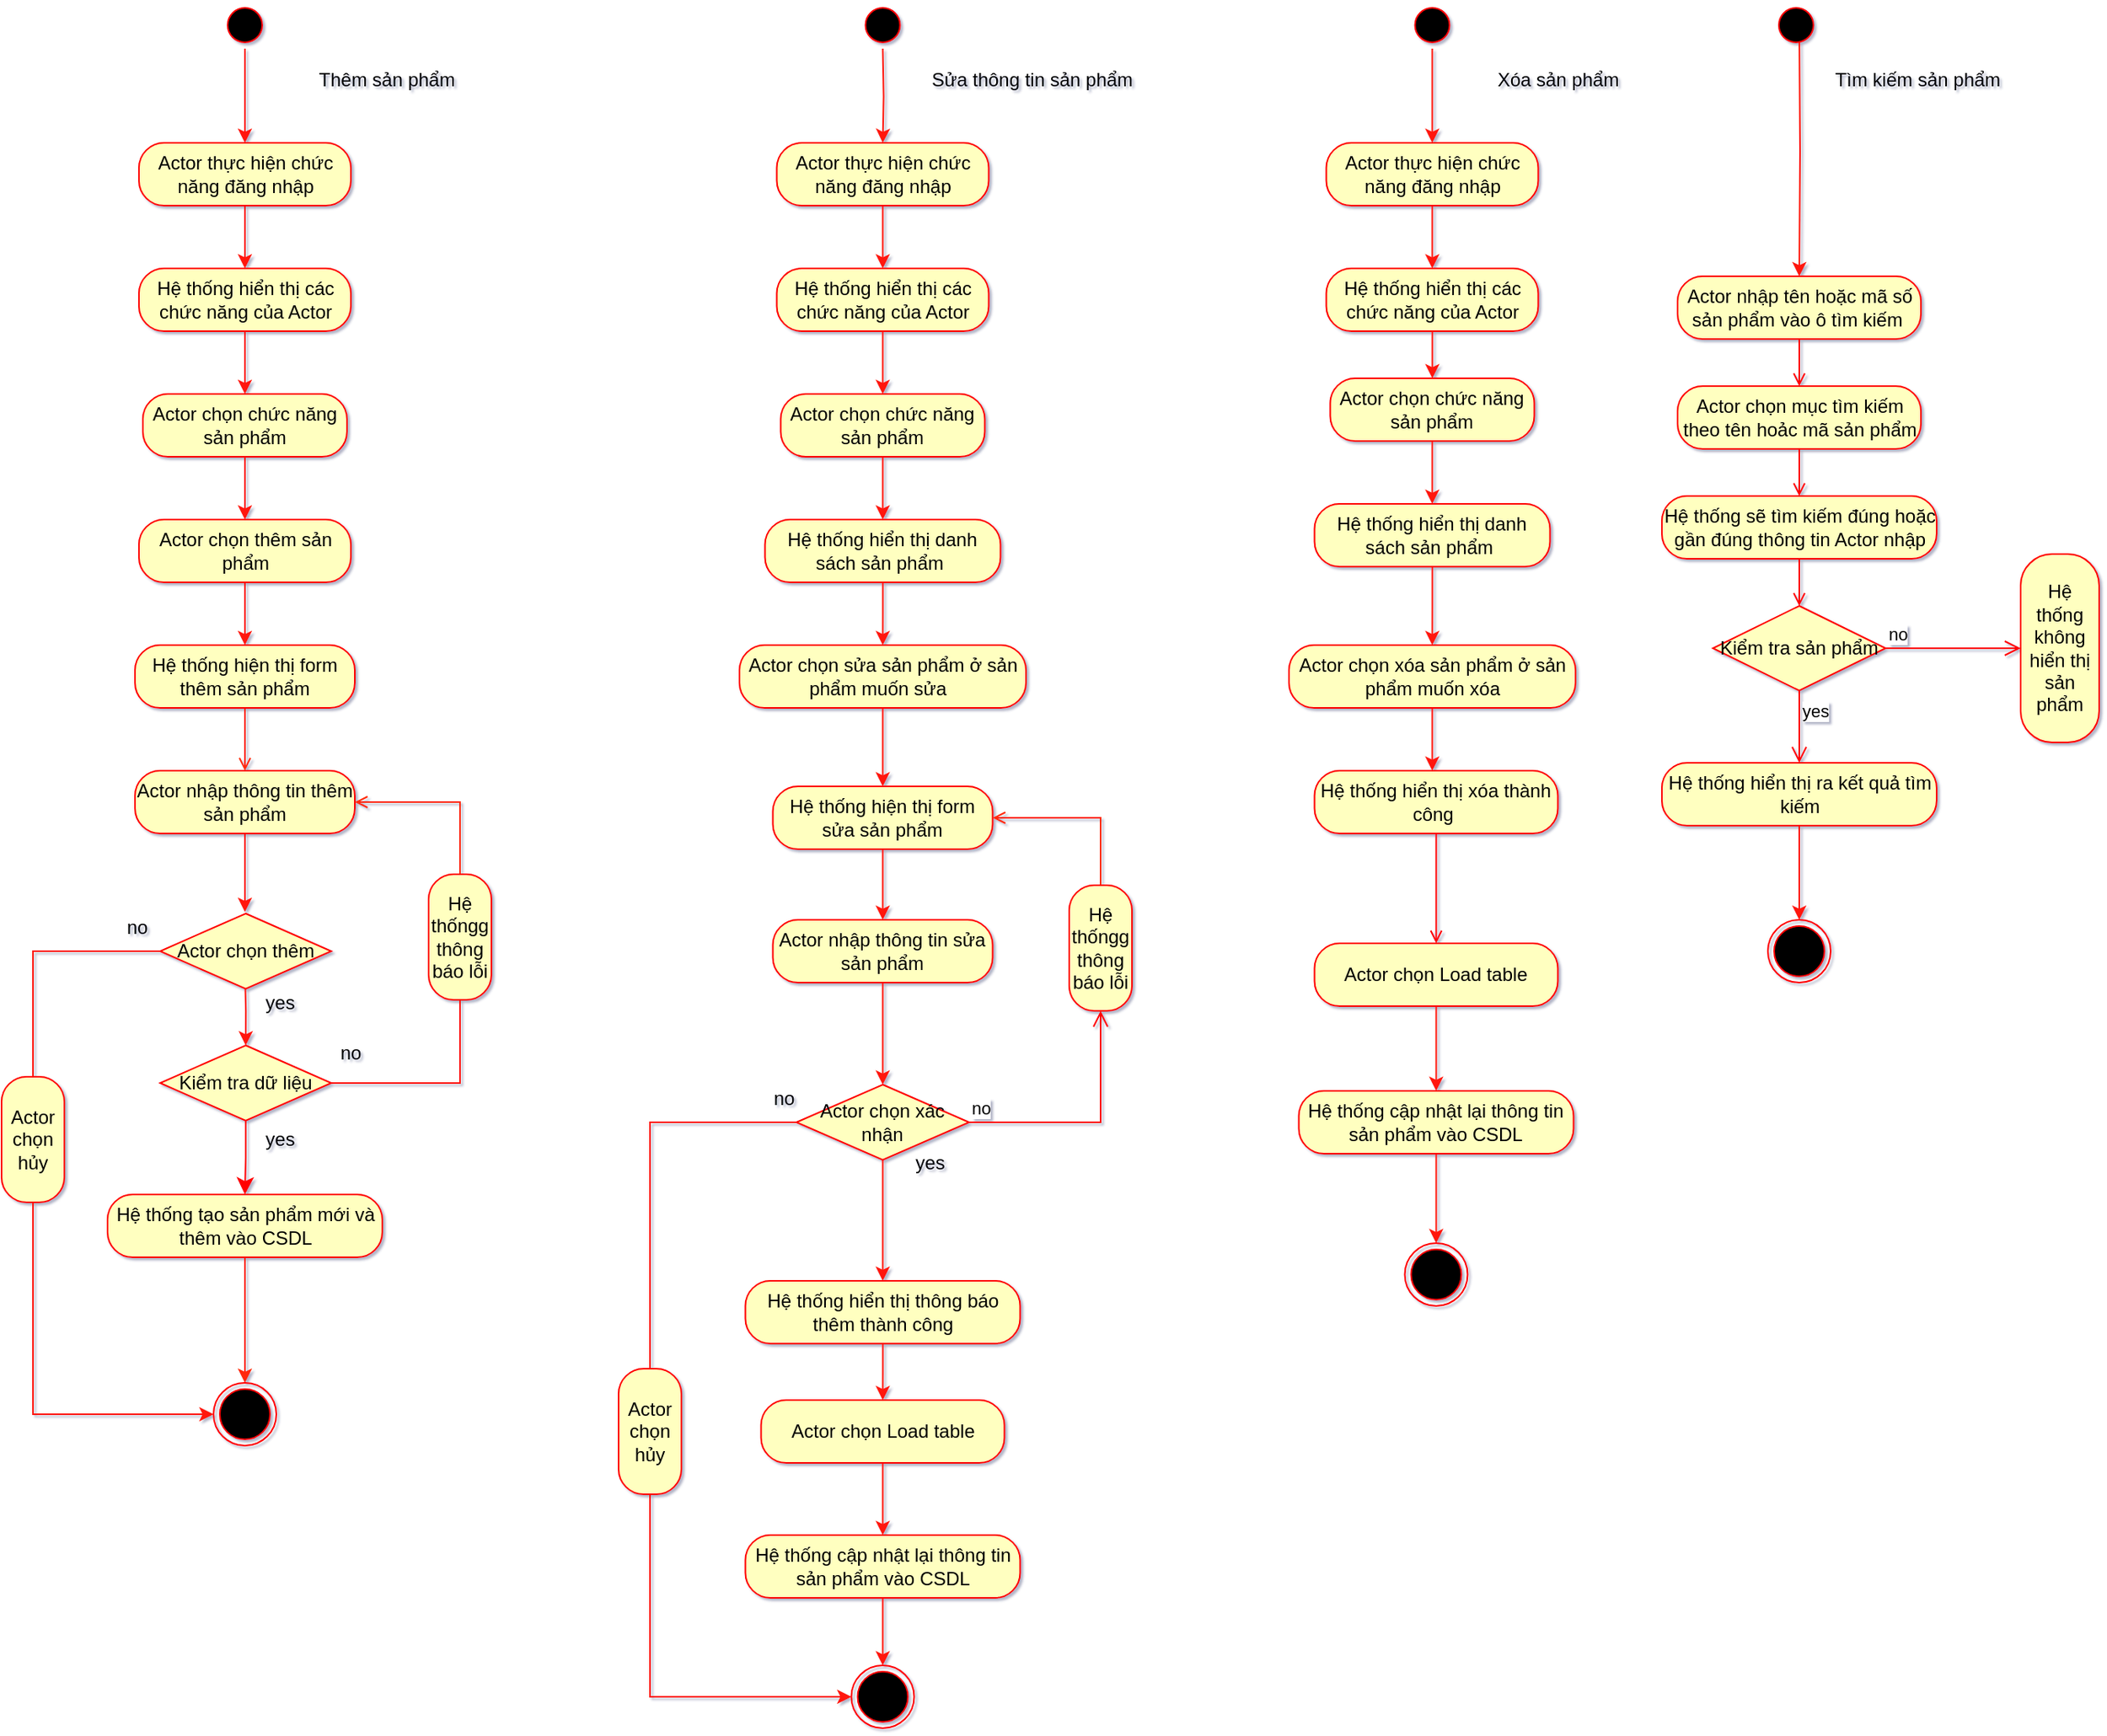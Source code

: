 <mxfile version="15.4.0" type="device"><diagram id="Kg9BsgRvGYH8_-C8RJrN" name="Page-1"><mxGraphModel dx="1678" dy="948" grid="0" gridSize="10" guides="1" tooltips="1" connect="1" arrows="1" fold="1" page="0" pageScale="1" pageWidth="850" pageHeight="1100" math="0" shadow="1"><root><mxCell id="0"/><mxCell id="1" parent="0"/><mxCell id="GuCvIhWHFTNkDYw_RbAs-10" style="edgeStyle=orthogonalEdgeStyle;rounded=0;orthogonalLoop=1;jettySize=auto;html=1;entryX=0.5;entryY=0;entryDx=0;entryDy=0;strokeColor=#FF1808;" parent="1" source="2FUcVD3ZtzTMzAqYdQ6z-2" target="2FUcVD3ZtzTMzAqYdQ6z-6" edge="1"><mxGeometry relative="1" as="geometry"/></mxCell><mxCell id="2FUcVD3ZtzTMzAqYdQ6z-2" value="" style="ellipse;html=1;shape=startState;fillColor=#000000;strokeColor=#ff0000;" parent="1" vertex="1"><mxGeometry x="120" y="10" width="30" height="30" as="geometry"/></mxCell><mxCell id="GuCvIhWHFTNkDYw_RbAs-12" style="edgeStyle=orthogonalEdgeStyle;rounded=0;orthogonalLoop=1;jettySize=auto;html=1;strokeColor=#FF1808;" parent="1" source="2FUcVD3ZtzTMzAqYdQ6z-8" target="2FUcVD3ZtzTMzAqYdQ6z-10" edge="1"><mxGeometry relative="1" as="geometry"/></mxCell><mxCell id="2FUcVD3ZtzTMzAqYdQ6z-8" value="Hệ thống hiển thị các chức năng của Actor" style="rounded=1;whiteSpace=wrap;html=1;arcSize=40;fontColor=#000000;fillColor=#ffffc0;strokeColor=#ff0000;" parent="1" vertex="1"><mxGeometry x="67.5" y="180" width="135" height="40" as="geometry"/></mxCell><mxCell id="2FUcVD3ZtzTMzAqYdQ6z-10" value="Actor chọn chức năng sản phẩm" style="rounded=1;whiteSpace=wrap;html=1;arcSize=40;fontColor=#000000;fillColor=#ffffc0;strokeColor=#ff0000;" parent="1" vertex="1"><mxGeometry x="70" y="260" width="130" height="40" as="geometry"/></mxCell><mxCell id="GuCvIhWHFTNkDYw_RbAs-2" style="edgeStyle=orthogonalEdgeStyle;rounded=0;orthogonalLoop=1;jettySize=auto;html=1;strokeColor=#FF1808;exitX=0.5;exitY=1;exitDx=0;exitDy=0;" parent="1" source="2FUcVD3ZtzTMzAqYdQ6z-10" target="GuCvIhWHFTNkDYw_RbAs-1" edge="1"><mxGeometry relative="1" as="geometry"><mxPoint x="135" y="390" as="sourcePoint"/></mxGeometry></mxCell><mxCell id="2FUcVD3ZtzTMzAqYdQ6z-36" style="edgeStyle=orthogonalEdgeStyle;rounded=0;orthogonalLoop=1;jettySize=auto;html=1;endArrow=open;endFill=0;strokeColor=#FF2908;" parent="1" source="2FUcVD3ZtzTMzAqYdQ6z-33" target="2FUcVD3ZtzTMzAqYdQ6z-34" edge="1"><mxGeometry relative="1" as="geometry"/></mxCell><mxCell id="2FUcVD3ZtzTMzAqYdQ6z-33" value="Hệ thống hiện thị form thêm sản phẩm" style="rounded=1;whiteSpace=wrap;html=1;arcSize=40;fontColor=#000000;fillColor=#ffffc0;strokeColor=#ff0000;" parent="1" vertex="1"><mxGeometry x="65" y="420" width="140" height="40" as="geometry"/></mxCell><mxCell id="GuCvIhWHFTNkDYw_RbAs-14" style="edgeStyle=orthogonalEdgeStyle;rounded=0;orthogonalLoop=1;jettySize=auto;html=1;strokeColor=#FF1808;entryX=0.5;entryY=0;entryDx=0;entryDy=0;" parent="1" source="2FUcVD3ZtzTMzAqYdQ6z-34" edge="1"><mxGeometry relative="1" as="geometry"><mxPoint x="135" y="590" as="targetPoint"/></mxGeometry></mxCell><mxCell id="2FUcVD3ZtzTMzAqYdQ6z-34" value="Actor nhập thông tin thêm sản phẩm" style="rounded=1;whiteSpace=wrap;html=1;arcSize=40;fontColor=#000000;fillColor=#ffffc0;strokeColor=#ff0000;" parent="1" vertex="1"><mxGeometry x="65" y="500" width="140" height="40" as="geometry"/></mxCell><mxCell id="2FUcVD3ZtzTMzAqYdQ6z-55" style="edgeStyle=orthogonalEdgeStyle;rounded=0;orthogonalLoop=1;jettySize=auto;html=1;entryX=1;entryY=0.5;entryDx=0;entryDy=0;endArrow=open;endFill=0;strokeColor=#FF2908;exitX=0.5;exitY=0;exitDx=0;exitDy=0;" parent="1" source="2FUcVD3ZtzTMzAqYdQ6z-51" target="2FUcVD3ZtzTMzAqYdQ6z-34" edge="1"><mxGeometry relative="1" as="geometry"><mxPoint x="202.5" y="370" as="targetPoint"/></mxGeometry></mxCell><mxCell id="2FUcVD3ZtzTMzAqYdQ6z-51" value="Hệ thốngg thông báo lỗi" style="rounded=1;whiteSpace=wrap;html=1;arcSize=40;fontColor=#000000;fillColor=#ffffc0;strokeColor=#ff0000;rotation=0;" parent="1" vertex="1"><mxGeometry x="252" y="566" width="40" height="80" as="geometry"/></mxCell><mxCell id="GuCvIhWHFTNkDYw_RbAs-7" style="edgeStyle=orthogonalEdgeStyle;rounded=0;orthogonalLoop=1;jettySize=auto;html=1;entryX=0.5;entryY=1;entryDx=0;entryDy=0;strokeColor=#FF1808;endArrow=none;endFill=0;" parent="1" source="2FUcVD3ZtzTMzAqYdQ6z-70" target="2FUcVD3ZtzTMzAqYdQ6z-51" edge="1"><mxGeometry relative="1" as="geometry"/></mxCell><mxCell id="2FUcVD3ZtzTMzAqYdQ6z-70" value="Kiểm tra dữ liệu" style="rhombus;whiteSpace=wrap;html=1;fillColor=#ffffc0;strokeColor=#ff0000;" parent="1" vertex="1"><mxGeometry x="81" y="675" width="109" height="48" as="geometry"/></mxCell><mxCell id="2FUcVD3ZtzTMzAqYdQ6z-72" value="" style="edgeStyle=orthogonalEdgeStyle;html=1;align=left;verticalAlign=top;endArrow=classic;endSize=8;strokeColor=#ff0000;rounded=0;entryX=0.5;entryY=0;entryDx=0;entryDy=0;endFill=1;" parent="1" source="2FUcVD3ZtzTMzAqYdQ6z-70" target="2FUcVD3ZtzTMzAqYdQ6z-73" edge="1"><mxGeometry x="-1" relative="1" as="geometry"><mxPoint x="135" y="870" as="targetPoint"/></mxGeometry></mxCell><mxCell id="2FUcVD3ZtzTMzAqYdQ6z-75" style="edgeStyle=orthogonalEdgeStyle;rounded=0;orthogonalLoop=1;jettySize=auto;html=1;endArrow=classic;endFill=1;strokeColor=#FF2908;" parent="1" source="2FUcVD3ZtzTMzAqYdQ6z-73" target="2FUcVD3ZtzTMzAqYdQ6z-74" edge="1"><mxGeometry relative="1" as="geometry"/></mxCell><mxCell id="2FUcVD3ZtzTMzAqYdQ6z-73" value="Hệ thống tạo sản phẩm mới và thêm vào CSDL" style="rounded=1;whiteSpace=wrap;html=1;arcSize=40;fontColor=#000000;fillColor=#ffffc0;strokeColor=#ff0000;" parent="1" vertex="1"><mxGeometry x="47.5" y="770" width="175" height="40" as="geometry"/></mxCell><mxCell id="2FUcVD3ZtzTMzAqYdQ6z-74" value="" style="ellipse;html=1;shape=endState;fillColor=#000000;strokeColor=#ff0000;" parent="1" vertex="1"><mxGeometry x="115" y="890" width="40" height="40" as="geometry"/></mxCell><mxCell id="GuCvIhWHFTNkDYw_RbAs-36" style="edgeStyle=orthogonalEdgeStyle;rounded=0;orthogonalLoop=1;jettySize=auto;html=1;entryX=0.5;entryY=0;entryDx=0;entryDy=0;strokeColor=#FF1808;" parent="1" source="2FUcVD3ZtzTMzAqYdQ6z-77" target="2FUcVD3ZtzTMzAqYdQ6z-78" edge="1"><mxGeometry relative="1" as="geometry"/></mxCell><mxCell id="2FUcVD3ZtzTMzAqYdQ6z-77" value="Hệ thống hiện thị form sửa sản phẩm" style="rounded=1;whiteSpace=wrap;html=1;arcSize=40;fontColor=#000000;fillColor=#ffffc0;strokeColor=#ff0000;" parent="1" vertex="1"><mxGeometry x="471.25" y="510" width="140" height="40" as="geometry"/></mxCell><mxCell id="GuCvIhWHFTNkDYw_RbAs-37" style="edgeStyle=orthogonalEdgeStyle;rounded=0;orthogonalLoop=1;jettySize=auto;html=1;entryX=0.5;entryY=0;entryDx=0;entryDy=0;strokeColor=#FF1808;" parent="1" source="2FUcVD3ZtzTMzAqYdQ6z-78" target="2FUcVD3ZtzTMzAqYdQ6z-81" edge="1"><mxGeometry relative="1" as="geometry"/></mxCell><mxCell id="2FUcVD3ZtzTMzAqYdQ6z-78" value="Actor nhập thông tin sửa sản phẩm" style="rounded=1;whiteSpace=wrap;html=1;arcSize=40;fontColor=#000000;fillColor=#ffffc0;strokeColor=#ff0000;" parent="1" vertex="1"><mxGeometry x="471.25" y="595" width="140" height="40" as="geometry"/></mxCell><mxCell id="GuCvIhWHFTNkDYw_RbAs-79" style="edgeStyle=orthogonalEdgeStyle;rounded=0;orthogonalLoop=1;jettySize=auto;html=1;entryX=0.5;entryY=0;entryDx=0;entryDy=0;strokeColor=#FF1808;" parent="1" source="2FUcVD3ZtzTMzAqYdQ6z-81" target="GuCvIhWHFTNkDYw_RbAs-38" edge="1"><mxGeometry relative="1" as="geometry"/></mxCell><mxCell id="zzdRE8pvvIGF57d0PYct-12" style="edgeStyle=orthogonalEdgeStyle;rounded=0;orthogonalLoop=1;jettySize=auto;html=1;entryX=0.5;entryY=0;entryDx=0;entryDy=0;endArrow=none;endFill=0;strokeColor=#FF1808;" edge="1" parent="1" source="2FUcVD3ZtzTMzAqYdQ6z-81" target="zzdRE8pvvIGF57d0PYct-11"><mxGeometry relative="1" as="geometry"/></mxCell><mxCell id="2FUcVD3ZtzTMzAqYdQ6z-81" value="Actor chọn xác nhận" style="rhombus;whiteSpace=wrap;html=1;fillColor=#ffffc0;strokeColor=#ff0000;" parent="1" vertex="1"><mxGeometry x="486.25" y="700" width="110" height="48" as="geometry"/></mxCell><mxCell id="2FUcVD3ZtzTMzAqYdQ6z-82" value="no" style="edgeStyle=orthogonalEdgeStyle;html=1;align=left;verticalAlign=bottom;endArrow=open;endSize=8;strokeColor=#ff0000;rounded=0;entryX=0.5;entryY=1;entryDx=0;entryDy=0;" parent="1" source="2FUcVD3ZtzTMzAqYdQ6z-81" target="2FUcVD3ZtzTMzAqYdQ6z-85" edge="1"><mxGeometry x="-1" relative="1" as="geometry"><mxPoint x="766.25" y="830" as="targetPoint"/></mxGeometry></mxCell><mxCell id="2FUcVD3ZtzTMzAqYdQ6z-86" style="edgeStyle=orthogonalEdgeStyle;rounded=0;orthogonalLoop=1;jettySize=auto;html=1;entryX=1;entryY=0.5;entryDx=0;entryDy=0;endArrow=open;endFill=0;strokeColor=#FF2908;exitX=0.5;exitY=0;exitDx=0;exitDy=0;" parent="1" source="2FUcVD3ZtzTMzAqYdQ6z-85" target="2FUcVD3ZtzTMzAqYdQ6z-77" edge="1"><mxGeometry relative="1" as="geometry"/></mxCell><mxCell id="2FUcVD3ZtzTMzAqYdQ6z-85" value="Hệ thốngg thông báo lỗi" style="rounded=1;whiteSpace=wrap;html=1;arcSize=40;fontColor=#000000;fillColor=#ffffc0;strokeColor=#ff0000;rotation=0;" parent="1" vertex="1"><mxGeometry x="660" y="573" width="40" height="80" as="geometry"/></mxCell><mxCell id="GuCvIhWHFTNkDYw_RbAs-41" style="edgeStyle=orthogonalEdgeStyle;rounded=0;orthogonalLoop=1;jettySize=auto;html=1;strokeColor=#FF1808;" parent="1" source="2FUcVD3ZtzTMzAqYdQ6z-91" target="GuCvIhWHFTNkDYw_RbAs-40" edge="1"><mxGeometry relative="1" as="geometry"/></mxCell><mxCell id="2FUcVD3ZtzTMzAqYdQ6z-91" value="Hệ thống cập nhật lại thông tin sản phẩm vào CSDL" style="rounded=1;whiteSpace=wrap;html=1;arcSize=40;fontColor=#000000;fillColor=#ffffc0;strokeColor=#ff0000;" parent="1" vertex="1"><mxGeometry x="453.75" y="987" width="175" height="40" as="geometry"/></mxCell><mxCell id="GuCvIhWHFTNkDYw_RbAs-58" style="edgeStyle=orthogonalEdgeStyle;rounded=0;orthogonalLoop=1;jettySize=auto;html=1;entryX=0.5;entryY=0;entryDx=0;entryDy=0;strokeColor=#FF1808;" parent="1" source="2FUcVD3ZtzTMzAqYdQ6z-99" target="GuCvIhWHFTNkDYw_RbAs-54" edge="1"><mxGeometry relative="1" as="geometry"/></mxCell><mxCell id="2FUcVD3ZtzTMzAqYdQ6z-99" value="Hệ thống cập nhật lại thông tin sản phẩm vào CSDL" style="rounded=1;whiteSpace=wrap;html=1;arcSize=40;fontColor=#000000;fillColor=#ffffc0;strokeColor=#ff0000;" parent="1" vertex="1"><mxGeometry x="806.25" y="704" width="175" height="40" as="geometry"/></mxCell><mxCell id="2FUcVD3ZtzTMzAqYdQ6z-103" value="Sửa thông tin sản phẩm" style="text;html=1;align=center;verticalAlign=middle;resizable=0;points=[];autosize=1;strokeColor=none;fillColor=none;" parent="1" vertex="1"><mxGeometry x="566.25" y="50" width="140" height="20" as="geometry"/></mxCell><mxCell id="2FUcVD3ZtzTMzAqYdQ6z-104" value="Xóa sản phẩm" style="text;html=1;align=center;verticalAlign=middle;resizable=0;points=[];autosize=1;strokeColor=none;fillColor=none;" parent="1" vertex="1"><mxGeometry x="926.25" y="50" width="90" height="20" as="geometry"/></mxCell><mxCell id="wmkiwNLOPo9gkSs0Hoc7-23" style="edgeStyle=orthogonalEdgeStyle;rounded=0;orthogonalLoop=1;jettySize=auto;html=1;endArrow=open;endFill=0;strokeColor=#FF0505;entryX=0.5;entryY=0;entryDx=0;entryDy=0;" parent="1" source="wmkiwNLOPo9gkSs0Hoc7-22" target="GuCvIhWHFTNkDYw_RbAs-56" edge="1"><mxGeometry relative="1" as="geometry"/></mxCell><mxCell id="wmkiwNLOPo9gkSs0Hoc7-22" value="Hệ thống hiển thị xóa thành công&amp;nbsp;" style="rounded=1;whiteSpace=wrap;html=1;arcSize=40;fontColor=#000000;fillColor=#ffffc0;strokeColor=#ff0000;" parent="1" vertex="1"><mxGeometry x="816.25" y="500" width="155" height="40" as="geometry"/></mxCell><mxCell id="GuCvIhWHFTNkDYw_RbAs-81" style="edgeStyle=orthogonalEdgeStyle;rounded=0;orthogonalLoop=1;jettySize=auto;html=1;entryX=0.5;entryY=0;entryDx=0;entryDy=0;strokeColor=#FF1808;" parent="1" source="wmkiwNLOPo9gkSs0Hoc7-26" target="2FUcVD3ZtzTMzAqYdQ6z-91" edge="1"><mxGeometry relative="1" as="geometry"/></mxCell><mxCell id="wmkiwNLOPo9gkSs0Hoc7-26" value="Actor chọn Load table" style="rounded=1;whiteSpace=wrap;html=1;arcSize=40;fontColor=#000000;fillColor=#ffffc0;strokeColor=#ff0000;" parent="1" vertex="1"><mxGeometry x="463.75" y="901" width="155" height="40" as="geometry"/></mxCell><mxCell id="GuCvIhWHFTNkDYw_RbAs-3" style="edgeStyle=orthogonalEdgeStyle;rounded=0;orthogonalLoop=1;jettySize=auto;html=1;strokeColor=#FF1808;" parent="1" source="GuCvIhWHFTNkDYw_RbAs-1" target="2FUcVD3ZtzTMzAqYdQ6z-33" edge="1"><mxGeometry relative="1" as="geometry"/></mxCell><mxCell id="GuCvIhWHFTNkDYw_RbAs-1" value="&lt;span&gt;Actor chọn thêm sản phẩm&lt;/span&gt;" style="rounded=1;whiteSpace=wrap;html=1;arcSize=40;fontColor=#000000;fillColor=#ffffc0;strokeColor=#ff0000;" parent="1" vertex="1"><mxGeometry x="67.5" y="340" width="135" height="40" as="geometry"/></mxCell><mxCell id="GuCvIhWHFTNkDYw_RbAs-6" style="edgeStyle=orthogonalEdgeStyle;rounded=0;orthogonalLoop=1;jettySize=auto;html=1;entryX=0.5;entryY=0;entryDx=0;entryDy=0;strokeColor=#FF1808;" parent="1" target="2FUcVD3ZtzTMzAqYdQ6z-70" edge="1"><mxGeometry relative="1" as="geometry"><mxPoint x="135.059" y="630" as="sourcePoint"/></mxGeometry></mxCell><mxCell id="GuCvIhWHFTNkDYw_RbAs-11" style="edgeStyle=orthogonalEdgeStyle;rounded=0;orthogonalLoop=1;jettySize=auto;html=1;strokeColor=#FF1808;" parent="1" source="2FUcVD3ZtzTMzAqYdQ6z-6" target="2FUcVD3ZtzTMzAqYdQ6z-8" edge="1"><mxGeometry relative="1" as="geometry"/></mxCell><mxCell id="2FUcVD3ZtzTMzAqYdQ6z-6" value="Actor thực hiện chức năng đăng nhập" style="rounded=1;whiteSpace=wrap;html=1;arcSize=40;fontColor=#000000;fillColor=#ffffc0;strokeColor=#ff0000;" parent="1" vertex="1"><mxGeometry x="67.5" y="100" width="135" height="40" as="geometry"/></mxCell><mxCell id="GuCvIhWHFTNkDYw_RbAs-21" style="edgeStyle=orthogonalEdgeStyle;rounded=0;orthogonalLoop=1;jettySize=auto;html=1;entryX=0.5;entryY=0;entryDx=0;entryDy=0;strokeColor=#FF1808;" parent="1" target="GuCvIhWHFTNkDYw_RbAs-26" edge="1"><mxGeometry relative="1" as="geometry"><mxPoint x="541.25" y="40" as="sourcePoint"/></mxGeometry></mxCell><mxCell id="GuCvIhWHFTNkDYw_RbAs-22" style="edgeStyle=orthogonalEdgeStyle;rounded=0;orthogonalLoop=1;jettySize=auto;html=1;strokeColor=#FF1808;" parent="1" source="GuCvIhWHFTNkDYw_RbAs-23" target="GuCvIhWHFTNkDYw_RbAs-24" edge="1"><mxGeometry relative="1" as="geometry"/></mxCell><mxCell id="GuCvIhWHFTNkDYw_RbAs-23" value="Hệ thống hiển thị các chức năng của Actor" style="rounded=1;whiteSpace=wrap;html=1;arcSize=40;fontColor=#000000;fillColor=#ffffc0;strokeColor=#ff0000;" parent="1" vertex="1"><mxGeometry x="473.75" y="180" width="135" height="40" as="geometry"/></mxCell><mxCell id="GuCvIhWHFTNkDYw_RbAs-29" style="edgeStyle=orthogonalEdgeStyle;rounded=0;orthogonalLoop=1;jettySize=auto;html=1;strokeColor=#FF1808;" parent="1" source="GuCvIhWHFTNkDYw_RbAs-24" target="GuCvIhWHFTNkDYw_RbAs-28" edge="1"><mxGeometry relative="1" as="geometry"/></mxCell><mxCell id="GuCvIhWHFTNkDYw_RbAs-24" value="Actor chọn chức năng sản phẩm" style="rounded=1;whiteSpace=wrap;html=1;arcSize=40;fontColor=#000000;fillColor=#ffffc0;strokeColor=#ff0000;" parent="1" vertex="1"><mxGeometry x="476.25" y="260" width="130" height="40" as="geometry"/></mxCell><mxCell id="GuCvIhWHFTNkDYw_RbAs-25" style="edgeStyle=orthogonalEdgeStyle;rounded=0;orthogonalLoop=1;jettySize=auto;html=1;strokeColor=#FF1808;" parent="1" source="GuCvIhWHFTNkDYw_RbAs-26" target="GuCvIhWHFTNkDYw_RbAs-23" edge="1"><mxGeometry relative="1" as="geometry"/></mxCell><mxCell id="GuCvIhWHFTNkDYw_RbAs-26" value="Actor thực hiện chức năng đăng nhập" style="rounded=1;whiteSpace=wrap;html=1;arcSize=40;fontColor=#000000;fillColor=#ffffc0;strokeColor=#ff0000;" parent="1" vertex="1"><mxGeometry x="473.75" y="100" width="135" height="40" as="geometry"/></mxCell><mxCell id="GuCvIhWHFTNkDYw_RbAs-27" value="" style="ellipse;html=1;shape=startState;fillColor=#000000;strokeColor=#ff0000;" parent="1" vertex="1"><mxGeometry x="526.25" y="10" width="30" height="30" as="geometry"/></mxCell><mxCell id="GuCvIhWHFTNkDYw_RbAs-33" style="edgeStyle=orthogonalEdgeStyle;rounded=0;orthogonalLoop=1;jettySize=auto;html=1;strokeColor=#FF1808;" parent="1" source="GuCvIhWHFTNkDYw_RbAs-28" target="GuCvIhWHFTNkDYw_RbAs-31" edge="1"><mxGeometry relative="1" as="geometry"/></mxCell><mxCell id="GuCvIhWHFTNkDYw_RbAs-28" value="Hệ thống hiển thị danh sách sản phẩm&amp;nbsp;" style="rounded=1;whiteSpace=wrap;html=1;arcSize=40;fontColor=#000000;fillColor=#ffffc0;strokeColor=#ff0000;" parent="1" vertex="1"><mxGeometry x="466.25" y="340" width="150" height="40" as="geometry"/></mxCell><mxCell id="GuCvIhWHFTNkDYw_RbAs-35" style="edgeStyle=orthogonalEdgeStyle;rounded=0;orthogonalLoop=1;jettySize=auto;html=1;entryX=0.5;entryY=0;entryDx=0;entryDy=0;strokeColor=#FF1808;" parent="1" source="GuCvIhWHFTNkDYw_RbAs-31" target="2FUcVD3ZtzTMzAqYdQ6z-77" edge="1"><mxGeometry relative="1" as="geometry"/></mxCell><mxCell id="GuCvIhWHFTNkDYw_RbAs-31" value="Actor chọn sửa sản phẩm ở sản phẩm muốn sửa&amp;nbsp;&amp;nbsp;" style="rounded=1;whiteSpace=wrap;html=1;arcSize=40;fontColor=#000000;fillColor=#ffffc0;strokeColor=#ff0000;" parent="1" vertex="1"><mxGeometry x="450" y="420" width="182.5" height="40" as="geometry"/></mxCell><mxCell id="GuCvIhWHFTNkDYw_RbAs-34" value="Thêm sản phẩm" style="text;html=1;align=center;verticalAlign=middle;resizable=0;points=[];autosize=1;strokeColor=none;fillColor=none;" parent="1" vertex="1"><mxGeometry x="175" y="50" width="100" height="20" as="geometry"/></mxCell><mxCell id="GuCvIhWHFTNkDYw_RbAs-39" style="edgeStyle=orthogonalEdgeStyle;rounded=0;orthogonalLoop=1;jettySize=auto;html=1;entryX=0.5;entryY=0;entryDx=0;entryDy=0;strokeColor=#FF1808;" parent="1" source="GuCvIhWHFTNkDYw_RbAs-38" target="wmkiwNLOPo9gkSs0Hoc7-26" edge="1"><mxGeometry relative="1" as="geometry"/></mxCell><mxCell id="GuCvIhWHFTNkDYw_RbAs-38" value="Hệ thống hiển thị thông báo thêm thành công" style="rounded=1;whiteSpace=wrap;html=1;arcSize=40;fontColor=#000000;fillColor=#ffffc0;strokeColor=#ff0000;" parent="1" vertex="1"><mxGeometry x="453.75" y="825" width="175" height="40" as="geometry"/></mxCell><mxCell id="GuCvIhWHFTNkDYw_RbAs-40" value="" style="ellipse;html=1;shape=endState;fillColor=#000000;strokeColor=#ff0000;" parent="1" vertex="1"><mxGeometry x="521.25" y="1070" width="40" height="40" as="geometry"/></mxCell><mxCell id="GuCvIhWHFTNkDYw_RbAs-53" style="edgeStyle=orthogonalEdgeStyle;rounded=0;orthogonalLoop=1;jettySize=auto;html=1;strokeColor=#FF1808;" parent="1" source="GuCvIhWHFTNkDYw_RbAs-42" target="GuCvIhWHFTNkDYw_RbAs-48" edge="1"><mxGeometry relative="1" as="geometry"/></mxCell><mxCell id="GuCvIhWHFTNkDYw_RbAs-42" value="" style="ellipse;html=1;shape=startState;fillColor=#000000;strokeColor=#ff0000;" parent="1" vertex="1"><mxGeometry x="876.25" y="10" width="30" height="30" as="geometry"/></mxCell><mxCell id="GuCvIhWHFTNkDYw_RbAs-43" style="edgeStyle=orthogonalEdgeStyle;rounded=0;orthogonalLoop=1;jettySize=auto;html=1;strokeColor=#FF1808;" parent="1" source="GuCvIhWHFTNkDYw_RbAs-44" target="GuCvIhWHFTNkDYw_RbAs-46" edge="1"><mxGeometry relative="1" as="geometry"/></mxCell><mxCell id="GuCvIhWHFTNkDYw_RbAs-44" value="Hệ thống hiển thị các chức năng của Actor" style="rounded=1;whiteSpace=wrap;html=1;arcSize=40;fontColor=#000000;fillColor=#ffffc0;strokeColor=#ff0000;" parent="1" vertex="1"><mxGeometry x="823.75" y="180" width="135" height="40" as="geometry"/></mxCell><mxCell id="GuCvIhWHFTNkDYw_RbAs-45" style="edgeStyle=orthogonalEdgeStyle;rounded=0;orthogonalLoop=1;jettySize=auto;html=1;strokeColor=#FF1808;" parent="1" source="GuCvIhWHFTNkDYw_RbAs-46" target="GuCvIhWHFTNkDYw_RbAs-50" edge="1"><mxGeometry relative="1" as="geometry"/></mxCell><mxCell id="GuCvIhWHFTNkDYw_RbAs-46" value="Actor chọn chức năng sản phẩm" style="rounded=1;whiteSpace=wrap;html=1;arcSize=40;fontColor=#000000;fillColor=#ffffc0;strokeColor=#ff0000;" parent="1" vertex="1"><mxGeometry x="826.25" y="250" width="130" height="40" as="geometry"/></mxCell><mxCell id="GuCvIhWHFTNkDYw_RbAs-47" style="edgeStyle=orthogonalEdgeStyle;rounded=0;orthogonalLoop=1;jettySize=auto;html=1;strokeColor=#FF1808;" parent="1" source="GuCvIhWHFTNkDYw_RbAs-48" target="GuCvIhWHFTNkDYw_RbAs-44" edge="1"><mxGeometry relative="1" as="geometry"/></mxCell><mxCell id="GuCvIhWHFTNkDYw_RbAs-48" value="Actor thực hiện chức năng đăng nhập" style="rounded=1;whiteSpace=wrap;html=1;arcSize=40;fontColor=#000000;fillColor=#ffffc0;strokeColor=#ff0000;" parent="1" vertex="1"><mxGeometry x="823.75" y="100" width="135" height="40" as="geometry"/></mxCell><mxCell id="GuCvIhWHFTNkDYw_RbAs-49" style="edgeStyle=orthogonalEdgeStyle;rounded=0;orthogonalLoop=1;jettySize=auto;html=1;strokeColor=#FF1808;" parent="1" source="GuCvIhWHFTNkDYw_RbAs-50" target="GuCvIhWHFTNkDYw_RbAs-52" edge="1"><mxGeometry relative="1" as="geometry"/></mxCell><mxCell id="GuCvIhWHFTNkDYw_RbAs-50" value="Hệ thống hiển thị danh sách sản phẩm&amp;nbsp;" style="rounded=1;whiteSpace=wrap;html=1;arcSize=40;fontColor=#000000;fillColor=#ffffc0;strokeColor=#ff0000;" parent="1" vertex="1"><mxGeometry x="816.25" y="330" width="150" height="40" as="geometry"/></mxCell><mxCell id="GuCvIhWHFTNkDYw_RbAs-51" style="edgeStyle=orthogonalEdgeStyle;rounded=0;orthogonalLoop=1;jettySize=auto;html=1;strokeColor=#FF1808;" parent="1" source="GuCvIhWHFTNkDYw_RbAs-52" edge="1"><mxGeometry relative="1" as="geometry"><mxPoint x="891.25" y="500" as="targetPoint"/></mxGeometry></mxCell><mxCell id="GuCvIhWHFTNkDYw_RbAs-52" value="Actor chọn xóa sản phẩm ở sản phẩm muốn xóa" style="rounded=1;whiteSpace=wrap;html=1;arcSize=40;fontColor=#000000;fillColor=#ffffc0;strokeColor=#ff0000;" parent="1" vertex="1"><mxGeometry x="800" y="420" width="182.5" height="40" as="geometry"/></mxCell><mxCell id="GuCvIhWHFTNkDYw_RbAs-54" value="" style="ellipse;html=1;shape=endState;fillColor=#000000;strokeColor=#ff0000;" parent="1" vertex="1"><mxGeometry x="873.75" y="801" width="40" height="40" as="geometry"/></mxCell><mxCell id="GuCvIhWHFTNkDYw_RbAs-57" style="edgeStyle=orthogonalEdgeStyle;rounded=0;orthogonalLoop=1;jettySize=auto;html=1;entryX=0.5;entryY=0;entryDx=0;entryDy=0;strokeColor=#FF1808;" parent="1" source="GuCvIhWHFTNkDYw_RbAs-56" target="2FUcVD3ZtzTMzAqYdQ6z-99" edge="1"><mxGeometry relative="1" as="geometry"/></mxCell><mxCell id="GuCvIhWHFTNkDYw_RbAs-56" value="Actor chọn Load table" style="rounded=1;whiteSpace=wrap;html=1;arcSize=40;fontColor=#000000;fillColor=#ffffc0;strokeColor=#ff0000;" parent="1" vertex="1"><mxGeometry x="816.25" y="610" width="155" height="40" as="geometry"/></mxCell><mxCell id="GuCvIhWHFTNkDYw_RbAs-60" value="Tìm kiếm sản phẩm" style="text;html=1;align=center;verticalAlign=middle;resizable=0;points=[];autosize=1;strokeColor=none;fillColor=none;" parent="1" vertex="1"><mxGeometry x="1140" y="50" width="120" height="20" as="geometry"/></mxCell><mxCell id="GuCvIhWHFTNkDYw_RbAs-61" style="edgeStyle=orthogonalEdgeStyle;rounded=0;orthogonalLoop=1;jettySize=auto;html=1;entryX=0.5;entryY=0;entryDx=0;entryDy=0;endArrow=open;endFill=0;strokeColor=#FF0505;" parent="1" source="GuCvIhWHFTNkDYw_RbAs-62" target="GuCvIhWHFTNkDYw_RbAs-64" edge="1"><mxGeometry relative="1" as="geometry"/></mxCell><mxCell id="GuCvIhWHFTNkDYw_RbAs-62" value="Actor nhập tên hoặc mã số sản phẩm vào ô tìm kiếm&amp;nbsp;" style="rounded=1;whiteSpace=wrap;html=1;arcSize=40;fontColor=#000000;fillColor=#ffffc0;strokeColor=#ff0000;" parent="1" vertex="1"><mxGeometry x="1047.5" y="185" width="155" height="40" as="geometry"/></mxCell><mxCell id="GuCvIhWHFTNkDYw_RbAs-63" style="edgeStyle=orthogonalEdgeStyle;rounded=0;orthogonalLoop=1;jettySize=auto;html=1;endArrow=open;endFill=0;strokeColor=#FF0505;" parent="1" source="GuCvIhWHFTNkDYw_RbAs-64" edge="1"><mxGeometry relative="1" as="geometry"><mxPoint x="1125" y="325" as="targetPoint"/></mxGeometry></mxCell><mxCell id="GuCvIhWHFTNkDYw_RbAs-64" value="Actor chọn mục tìm kiếm theo tên hoảc mã sản phẩm" style="rounded=1;whiteSpace=wrap;html=1;arcSize=40;fontColor=#000000;fillColor=#ffffc0;strokeColor=#ff0000;" parent="1" vertex="1"><mxGeometry x="1047.5" y="255" width="155" height="40" as="geometry"/></mxCell><mxCell id="GuCvIhWHFTNkDYw_RbAs-65" style="edgeStyle=orthogonalEdgeStyle;rounded=0;orthogonalLoop=1;jettySize=auto;html=1;endArrow=open;endFill=0;strokeColor=#FF0505;" parent="1" source="GuCvIhWHFTNkDYw_RbAs-66" edge="1"><mxGeometry relative="1" as="geometry"><mxPoint x="1125" y="395" as="targetPoint"/></mxGeometry></mxCell><mxCell id="GuCvIhWHFTNkDYw_RbAs-66" value="Hệ thống sẽ tìm kiếm đúng hoặc gần đúng thông tin Actor nhập" style="rounded=1;whiteSpace=wrap;html=1;arcSize=40;fontColor=#000000;fillColor=#ffffc0;strokeColor=#ff0000;" parent="1" vertex="1"><mxGeometry x="1037.5" y="325" width="175" height="40" as="geometry"/></mxCell><mxCell id="GuCvIhWHFTNkDYw_RbAs-67" value="Kiểm tra sản phẩm" style="rhombus;whiteSpace=wrap;html=1;fillColor=#ffffc0;strokeColor=#ff0000;" parent="1" vertex="1"><mxGeometry x="1070" y="395" width="110" height="54" as="geometry"/></mxCell><mxCell id="GuCvIhWHFTNkDYw_RbAs-68" value="no" style="edgeStyle=orthogonalEdgeStyle;html=1;align=left;verticalAlign=bottom;endArrow=open;endSize=8;strokeColor=#ff0000;rounded=0;entryX=0;entryY=0.5;entryDx=0;entryDy=0;" parent="1" source="GuCvIhWHFTNkDYw_RbAs-67" edge="1" target="GuCvIhWHFTNkDYw_RbAs-74"><mxGeometry x="-1" relative="1" as="geometry"><mxPoint x="1240" y="415" as="targetPoint"/></mxGeometry></mxCell><mxCell id="GuCvIhWHFTNkDYw_RbAs-69" value="yes" style="edgeStyle=orthogonalEdgeStyle;html=1;align=left;verticalAlign=top;endArrow=open;endSize=8;strokeColor=#ff0000;rounded=0;" parent="1" source="GuCvIhWHFTNkDYw_RbAs-67" edge="1"><mxGeometry x="-1" relative="1" as="geometry"><mxPoint x="1125" y="495" as="targetPoint"/></mxGeometry></mxCell><mxCell id="GuCvIhWHFTNkDYw_RbAs-77" style="edgeStyle=orthogonalEdgeStyle;rounded=0;orthogonalLoop=1;jettySize=auto;html=1;strokeColor=#FF1808;entryX=0.5;entryY=0;entryDx=0;entryDy=0;" parent="1" source="GuCvIhWHFTNkDYw_RbAs-70" edge="1" target="GuCvIhWHFTNkDYw_RbAs-78"><mxGeometry relative="1" as="geometry"><mxPoint x="1125.0" y="600" as="targetPoint"/></mxGeometry></mxCell><mxCell id="GuCvIhWHFTNkDYw_RbAs-70" value="Hệ thống hiển thị ra kết quả tìm kiếm" style="rounded=1;whiteSpace=wrap;html=1;arcSize=40;fontColor=#000000;fillColor=#ffffc0;strokeColor=#ff0000;" parent="1" vertex="1"><mxGeometry x="1037.5" y="495" width="175" height="40" as="geometry"/></mxCell><mxCell id="GuCvIhWHFTNkDYw_RbAs-74" value="Hệ thống không hiển thị sản phẩm" style="rounded=1;whiteSpace=wrap;html=1;arcSize=40;fontColor=#000000;fillColor=#ffffc0;strokeColor=#ff0000;rotation=0;" parent="1" vertex="1"><mxGeometry x="1266" y="362" width="50" height="120" as="geometry"/></mxCell><mxCell id="GuCvIhWHFTNkDYw_RbAs-76" style="edgeStyle=orthogonalEdgeStyle;rounded=0;orthogonalLoop=1;jettySize=auto;html=1;strokeColor=#FF1808;" parent="1" target="GuCvIhWHFTNkDYw_RbAs-62" edge="1"><mxGeometry relative="1" as="geometry"><mxPoint x="1125" y="25" as="sourcePoint"/></mxGeometry></mxCell><mxCell id="GuCvIhWHFTNkDYw_RbAs-75" value="" style="ellipse;html=1;shape=startState;fillColor=#000000;strokeColor=#ff0000;" parent="1" vertex="1"><mxGeometry x="1108" y="10" width="30" height="30" as="geometry"/></mxCell><mxCell id="GuCvIhWHFTNkDYw_RbAs-78" value="" style="ellipse;html=1;shape=endState;fillColor=#000000;strokeColor=#ff0000;" parent="1" vertex="1"><mxGeometry x="1105" y="595" width="40" height="40" as="geometry"/></mxCell><mxCell id="GuCvIhWHFTNkDYw_RbAs-80" value="yes" style="text;html=1;align=center;verticalAlign=middle;resizable=0;points=[];autosize=1;strokeColor=none;fillColor=none;" parent="1" vertex="1"><mxGeometry x="556.25" y="740" width="30" height="20" as="geometry"/></mxCell><mxCell id="PUbgRlLsGdaYUzFwAxdo-1" value="no" style="text;html=1;align=center;verticalAlign=middle;resizable=0;points=[];autosize=1;strokeColor=none;fillColor=none;" parent="1" vertex="1"><mxGeometry x="190" y="671" width="23" height="18" as="geometry"/></mxCell><mxCell id="zzdRE8pvvIGF57d0PYct-4" style="edgeStyle=orthogonalEdgeStyle;rounded=0;orthogonalLoop=1;jettySize=auto;html=1;entryX=0.5;entryY=0;entryDx=0;entryDy=0;strokeColor=#FF1808;endArrow=none;endFill=0;" edge="1" parent="1" source="H6mblaS4hWkY4wrE6v-T-3" target="zzdRE8pvvIGF57d0PYct-3"><mxGeometry relative="1" as="geometry"/></mxCell><mxCell id="H6mblaS4hWkY4wrE6v-T-3" value="Actor chọn thêm" style="rhombus;whiteSpace=wrap;html=1;fillColor=#ffffc0;strokeColor=#ff0000;" parent="1" vertex="1"><mxGeometry x="81" y="591" width="109" height="48" as="geometry"/></mxCell><mxCell id="H6mblaS4hWkY4wrE6v-T-5" value="no" style="text;html=1;align=center;verticalAlign=middle;resizable=0;points=[];autosize=1;strokeColor=none;fillColor=none;" parent="1" vertex="1"><mxGeometry x="54" y="591" width="23" height="18" as="geometry"/></mxCell><mxCell id="H6mblaS4hWkY4wrE6v-T-6" value="yes" style="text;html=1;align=center;verticalAlign=middle;resizable=0;points=[];autosize=1;strokeColor=none;fillColor=none;" parent="1" vertex="1"><mxGeometry x="142" y="639" width="29" height="18" as="geometry"/></mxCell><mxCell id="zzdRE8pvvIGF57d0PYct-2" value="yes" style="text;html=1;align=center;verticalAlign=middle;resizable=0;points=[];autosize=1;strokeColor=none;fillColor=none;" vertex="1" parent="1"><mxGeometry x="142" y="726" width="29" height="18" as="geometry"/></mxCell><mxCell id="zzdRE8pvvIGF57d0PYct-5" style="edgeStyle=orthogonalEdgeStyle;rounded=0;orthogonalLoop=1;jettySize=auto;html=1;endArrow=classic;endFill=1;strokeColor=#FF1808;entryX=0;entryY=0.5;entryDx=0;entryDy=0;exitX=0.5;exitY=1;exitDx=0;exitDy=0;" edge="1" parent="1" source="zzdRE8pvvIGF57d0PYct-3" target="2FUcVD3ZtzTMzAqYdQ6z-74"><mxGeometry relative="1" as="geometry"><mxPoint x="90" y="915" as="targetPoint"/><Array as="points"><mxPoint y="910"/></Array></mxGeometry></mxCell><mxCell id="zzdRE8pvvIGF57d0PYct-3" value="Actor chọn hủy" style="rounded=1;whiteSpace=wrap;html=1;arcSize=40;fontColor=#000000;fillColor=#ffffc0;strokeColor=#ff0000;rotation=0;" vertex="1" parent="1"><mxGeometry x="-20" y="695" width="40" height="80" as="geometry"/></mxCell><mxCell id="zzdRE8pvvIGF57d0PYct-9" value="no" style="text;html=1;align=center;verticalAlign=middle;resizable=0;points=[];autosize=1;strokeColor=none;fillColor=none;" vertex="1" parent="1"><mxGeometry x="466.25" y="700" width="23" height="18" as="geometry"/></mxCell><mxCell id="zzdRE8pvvIGF57d0PYct-13" style="edgeStyle=orthogonalEdgeStyle;rounded=0;orthogonalLoop=1;jettySize=auto;html=1;entryX=0;entryY=0.5;entryDx=0;entryDy=0;endArrow=classic;endFill=1;strokeColor=#FF1808;exitX=0.5;exitY=1;exitDx=0;exitDy=0;" edge="1" parent="1" source="zzdRE8pvvIGF57d0PYct-11" target="GuCvIhWHFTNkDYw_RbAs-40"><mxGeometry relative="1" as="geometry"><Array as="points"><mxPoint x="393" y="1090"/></Array></mxGeometry></mxCell><mxCell id="zzdRE8pvvIGF57d0PYct-11" value="Actor chọn hủy" style="rounded=1;whiteSpace=wrap;html=1;arcSize=40;fontColor=#000000;fillColor=#ffffc0;strokeColor=#ff0000;rotation=0;" vertex="1" parent="1"><mxGeometry x="373" y="881" width="40" height="80" as="geometry"/></mxCell></root></mxGraphModel></diagram></mxfile>